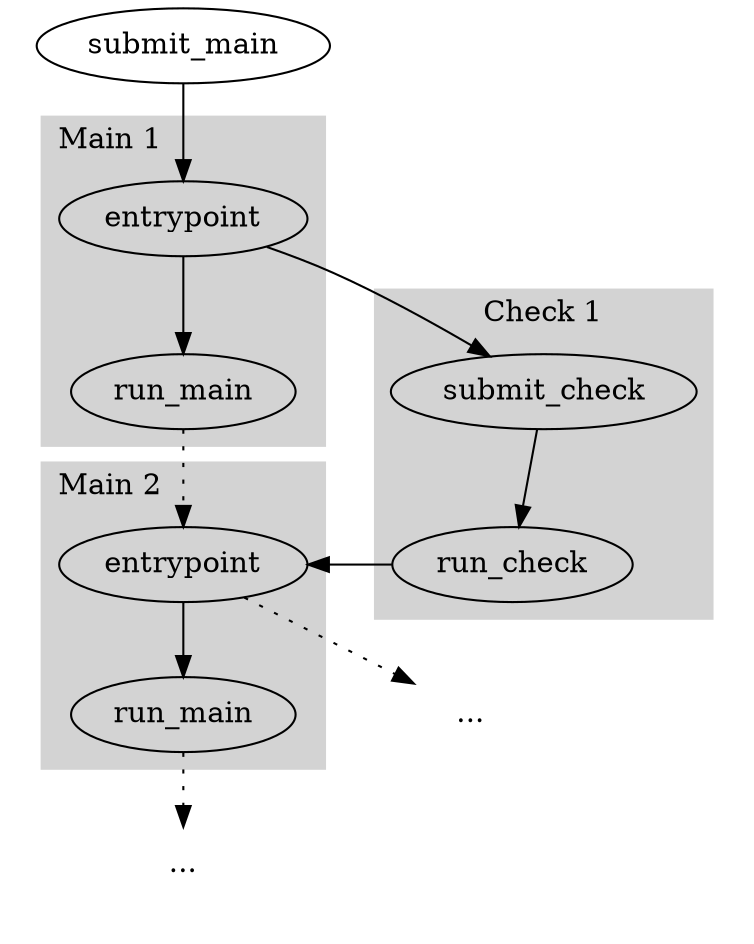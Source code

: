 digraph G {
    subgraph cluster_main {
        style=invis;
        subgraph cluster_main {
            label="Main 1";
            labeljust="l";
            style=filled; color=lightgrey;
            "entrypoint";
            1 [label="run_main"];
        }

        subgraph cluster_main2 {
            label="Main 2";
            labeljust="l";
            style=filled; color=lightgrey;
            2 [label="entrypoint"];
            3 [label="run_main"];
        }

        "..." [shape=plaintext];
    }

    subgraph cluster_check_ellipsis {
        style=invis;
        subgraph cluster_check {
            label="Check 1";
            style=filled; color=lightgrey;
            "run_check"; "submit_check";
        }

        4 [shape=plaintext, label="..."];
    }


    "submit_main"->"entrypoint";
    "entrypoint"->"submit_check";
    "entrypoint"->1;
    "submit_check"->"run_check";
    "run_check"->2;
    2->3;
    2->4 [style=dotted]; 
    1->2 [style=dotted]; // weight for layout
    3->"..." [style=dotted];

    // layout edges
    "run_check" -> 4 [style=invis];
}
